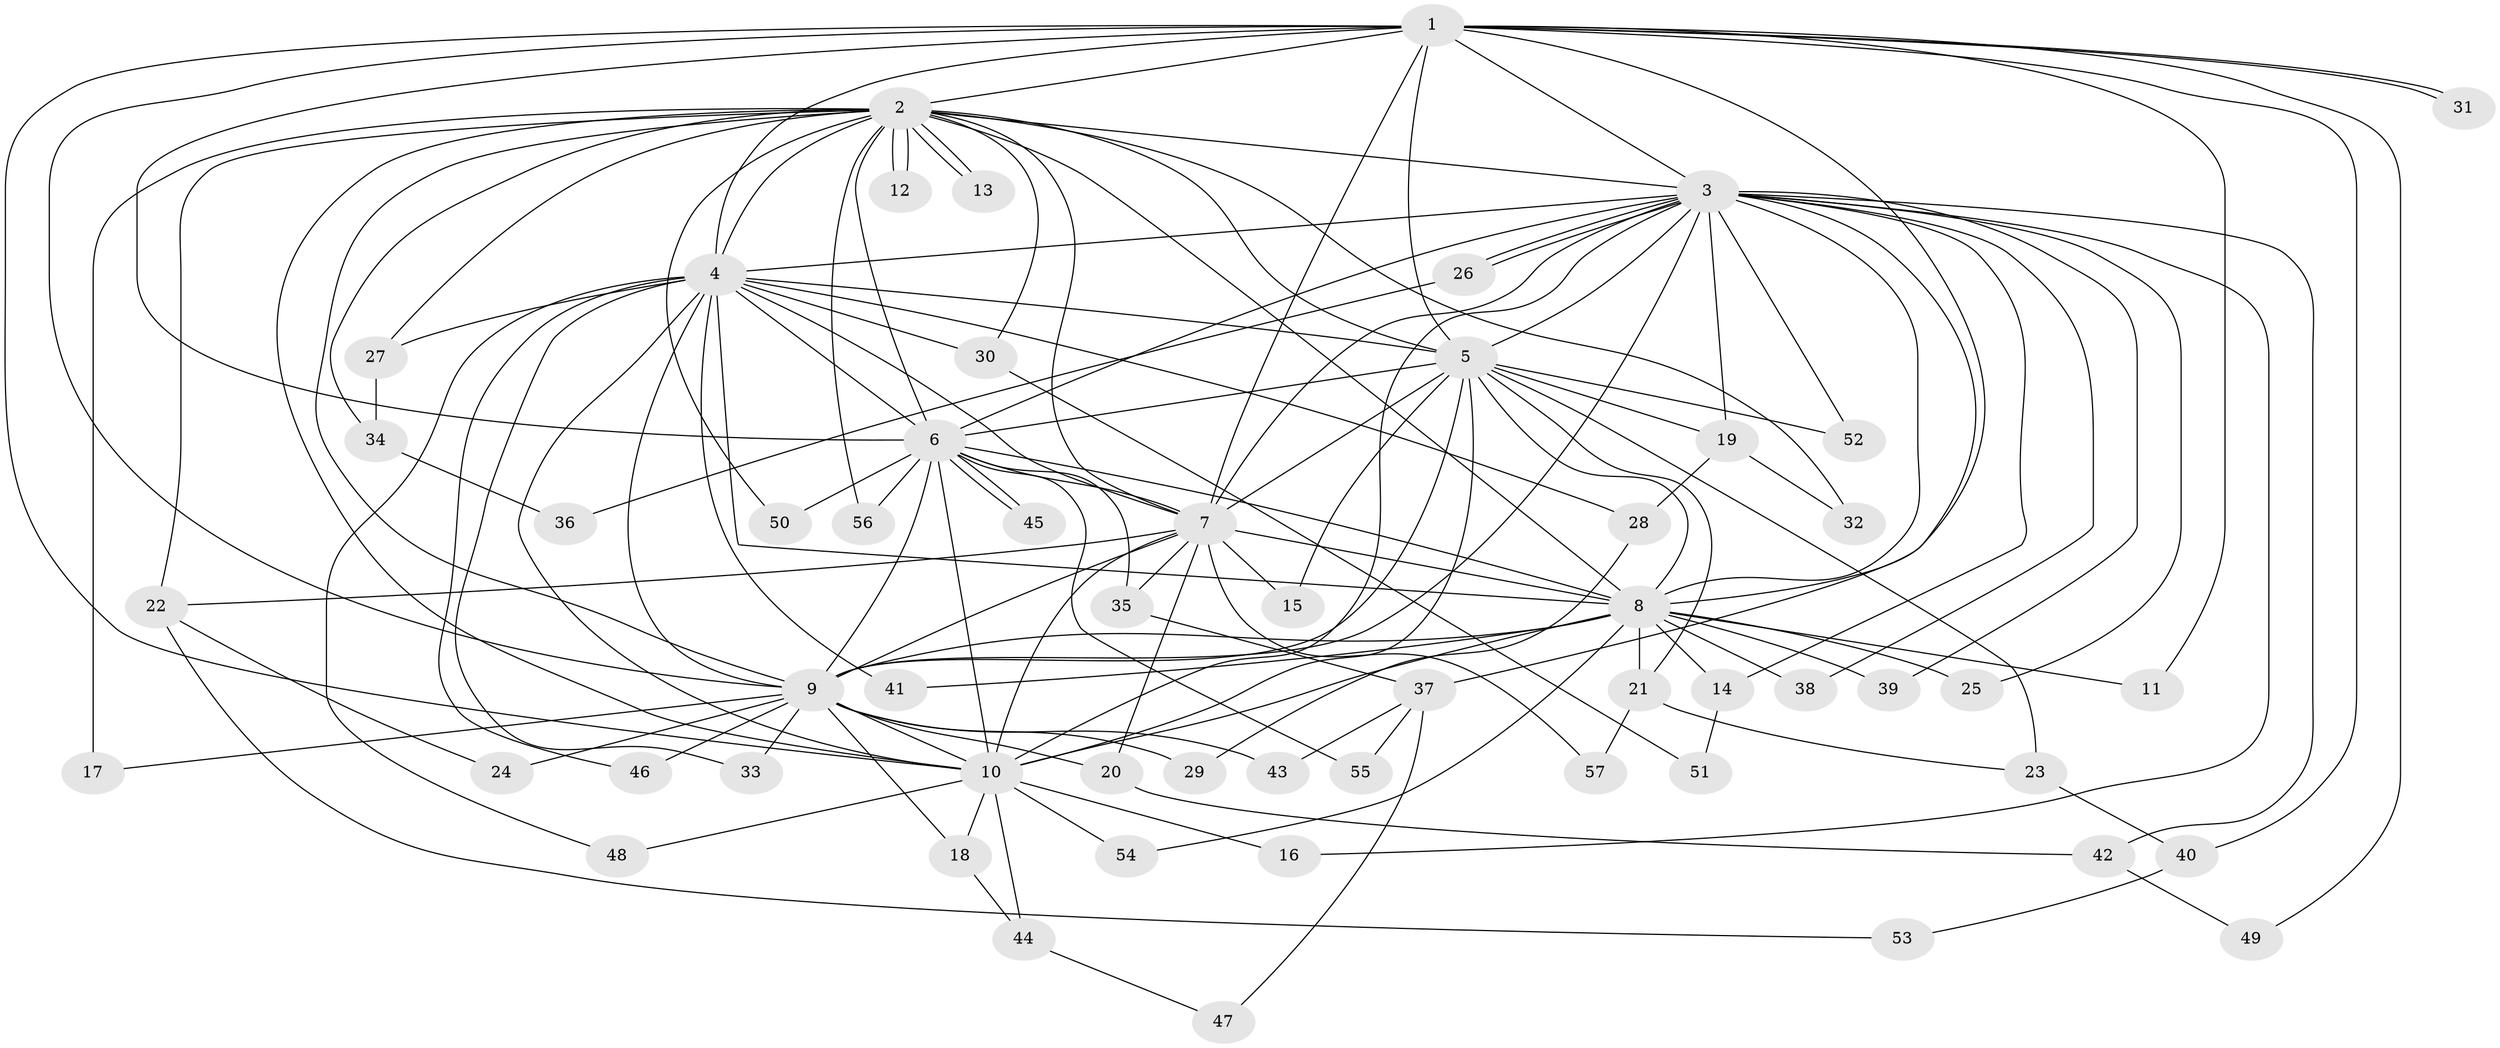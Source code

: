 // coarse degree distribution, {10: 0.024390243902439025, 25: 0.024390243902439025, 16: 0.024390243902439025, 13: 0.024390243902439025, 12: 0.04878048780487805, 20: 0.024390243902439025, 9: 0.024390243902439025, 2: 0.5609756097560976, 3: 0.14634146341463414, 4: 0.07317073170731707, 5: 0.024390243902439025}
// Generated by graph-tools (version 1.1) at 2025/23/03/03/25 07:23:36]
// undirected, 57 vertices, 139 edges
graph export_dot {
graph [start="1"]
  node [color=gray90,style=filled];
  1;
  2;
  3;
  4;
  5;
  6;
  7;
  8;
  9;
  10;
  11;
  12;
  13;
  14;
  15;
  16;
  17;
  18;
  19;
  20;
  21;
  22;
  23;
  24;
  25;
  26;
  27;
  28;
  29;
  30;
  31;
  32;
  33;
  34;
  35;
  36;
  37;
  38;
  39;
  40;
  41;
  42;
  43;
  44;
  45;
  46;
  47;
  48;
  49;
  50;
  51;
  52;
  53;
  54;
  55;
  56;
  57;
  1 -- 2;
  1 -- 3;
  1 -- 4;
  1 -- 5;
  1 -- 6;
  1 -- 7;
  1 -- 8;
  1 -- 9;
  1 -- 10;
  1 -- 11;
  1 -- 31;
  1 -- 31;
  1 -- 40;
  1 -- 49;
  2 -- 3;
  2 -- 4;
  2 -- 5;
  2 -- 6;
  2 -- 7;
  2 -- 8;
  2 -- 9;
  2 -- 10;
  2 -- 12;
  2 -- 12;
  2 -- 13;
  2 -- 13;
  2 -- 17;
  2 -- 22;
  2 -- 27;
  2 -- 30;
  2 -- 32;
  2 -- 34;
  2 -- 50;
  2 -- 56;
  3 -- 4;
  3 -- 5;
  3 -- 6;
  3 -- 7;
  3 -- 8;
  3 -- 9;
  3 -- 10;
  3 -- 14;
  3 -- 16;
  3 -- 19;
  3 -- 25;
  3 -- 26;
  3 -- 26;
  3 -- 37;
  3 -- 38;
  3 -- 39;
  3 -- 42;
  3 -- 52;
  4 -- 5;
  4 -- 6;
  4 -- 7;
  4 -- 8;
  4 -- 9;
  4 -- 10;
  4 -- 27;
  4 -- 28;
  4 -- 30;
  4 -- 33;
  4 -- 41;
  4 -- 46;
  4 -- 48;
  5 -- 6;
  5 -- 7;
  5 -- 8;
  5 -- 9;
  5 -- 10;
  5 -- 15;
  5 -- 19;
  5 -- 21;
  5 -- 23;
  5 -- 52;
  6 -- 7;
  6 -- 8;
  6 -- 9;
  6 -- 10;
  6 -- 35;
  6 -- 45;
  6 -- 45;
  6 -- 50;
  6 -- 55;
  6 -- 56;
  7 -- 8;
  7 -- 9;
  7 -- 10;
  7 -- 15;
  7 -- 20;
  7 -- 22;
  7 -- 35;
  7 -- 57;
  8 -- 9;
  8 -- 10;
  8 -- 11;
  8 -- 14;
  8 -- 21;
  8 -- 25;
  8 -- 38;
  8 -- 39;
  8 -- 41;
  8 -- 54;
  9 -- 10;
  9 -- 17;
  9 -- 18;
  9 -- 20;
  9 -- 24;
  9 -- 29;
  9 -- 33;
  9 -- 43;
  9 -- 46;
  10 -- 16;
  10 -- 18;
  10 -- 44;
  10 -- 48;
  10 -- 54;
  14 -- 51;
  18 -- 44;
  19 -- 28;
  19 -- 32;
  20 -- 42;
  21 -- 23;
  21 -- 57;
  22 -- 24;
  22 -- 53;
  23 -- 40;
  26 -- 36;
  27 -- 34;
  28 -- 29;
  30 -- 51;
  34 -- 36;
  35 -- 37;
  37 -- 43;
  37 -- 47;
  37 -- 55;
  40 -- 53;
  42 -- 49;
  44 -- 47;
}
